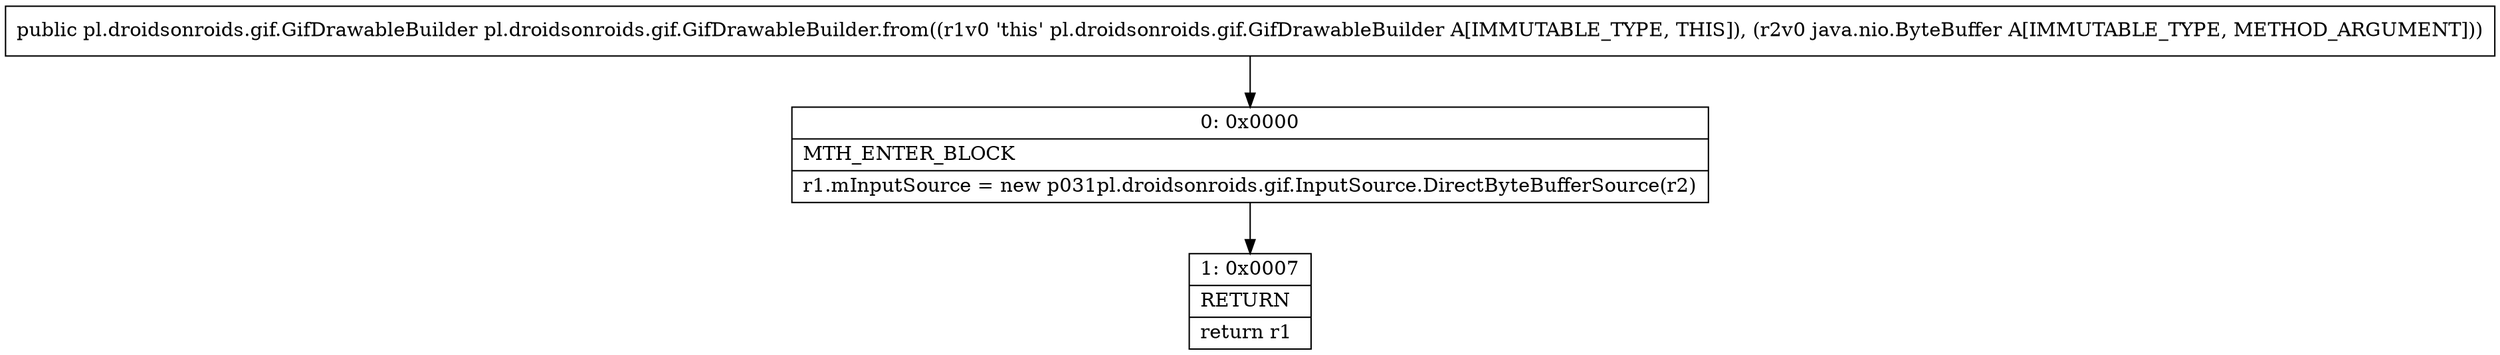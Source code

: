 digraph "CFG forpl.droidsonroids.gif.GifDrawableBuilder.from(Ljava\/nio\/ByteBuffer;)Lpl\/droidsonroids\/gif\/GifDrawableBuilder;" {
Node_0 [shape=record,label="{0\:\ 0x0000|MTH_ENTER_BLOCK\l|r1.mInputSource = new p031pl.droidsonroids.gif.InputSource.DirectByteBufferSource(r2)\l}"];
Node_1 [shape=record,label="{1\:\ 0x0007|RETURN\l|return r1\l}"];
MethodNode[shape=record,label="{public pl.droidsonroids.gif.GifDrawableBuilder pl.droidsonroids.gif.GifDrawableBuilder.from((r1v0 'this' pl.droidsonroids.gif.GifDrawableBuilder A[IMMUTABLE_TYPE, THIS]), (r2v0 java.nio.ByteBuffer A[IMMUTABLE_TYPE, METHOD_ARGUMENT])) }"];
MethodNode -> Node_0;
Node_0 -> Node_1;
}

